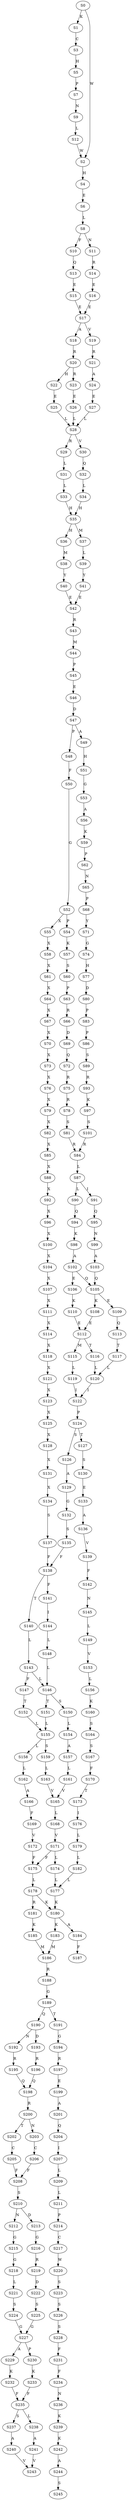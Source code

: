 strict digraph  {
	S0 -> S1 [ label = K ];
	S0 -> S2 [ label = W ];
	S1 -> S3 [ label = C ];
	S2 -> S4 [ label = H ];
	S3 -> S5 [ label = H ];
	S4 -> S6 [ label = E ];
	S5 -> S7 [ label = P ];
	S6 -> S8 [ label = L ];
	S7 -> S9 [ label = N ];
	S8 -> S10 [ label = F ];
	S8 -> S11 [ label = N ];
	S9 -> S12 [ label = L ];
	S10 -> S13 [ label = Q ];
	S11 -> S14 [ label = R ];
	S12 -> S2 [ label = W ];
	S13 -> S15 [ label = E ];
	S14 -> S16 [ label = E ];
	S15 -> S17 [ label = E ];
	S16 -> S17 [ label = E ];
	S17 -> S18 [ label = A ];
	S17 -> S19 [ label = V ];
	S18 -> S20 [ label = R ];
	S19 -> S21 [ label = R ];
	S20 -> S22 [ label = H ];
	S20 -> S23 [ label = R ];
	S21 -> S24 [ label = A ];
	S22 -> S25 [ label = E ];
	S23 -> S26 [ label = E ];
	S24 -> S27 [ label = E ];
	S25 -> S28 [ label = L ];
	S26 -> S28 [ label = L ];
	S27 -> S28 [ label = L ];
	S28 -> S29 [ label = R ];
	S28 -> S30 [ label = V ];
	S29 -> S31 [ label = L ];
	S30 -> S32 [ label = Q ];
	S31 -> S33 [ label = L ];
	S32 -> S34 [ label = L ];
	S33 -> S35 [ label = H ];
	S34 -> S35 [ label = H ];
	S35 -> S36 [ label = H ];
	S35 -> S37 [ label = M ];
	S36 -> S38 [ label = M ];
	S37 -> S39 [ label = L ];
	S38 -> S40 [ label = Y ];
	S39 -> S41 [ label = Y ];
	S40 -> S42 [ label = E ];
	S41 -> S42 [ label = E ];
	S42 -> S43 [ label = R ];
	S43 -> S44 [ label = M ];
	S44 -> S45 [ label = P ];
	S45 -> S46 [ label = E ];
	S46 -> S47 [ label = D ];
	S47 -> S48 [ label = P ];
	S47 -> S49 [ label = A ];
	S48 -> S50 [ label = F ];
	S49 -> S51 [ label = H ];
	S50 -> S52 [ label = G ];
	S51 -> S53 [ label = G ];
	S52 -> S54 [ label = P ];
	S52 -> S55 [ label = X ];
	S53 -> S56 [ label = A ];
	S54 -> S57 [ label = K ];
	S55 -> S58 [ label = X ];
	S56 -> S59 [ label = K ];
	S57 -> S60 [ label = S ];
	S58 -> S61 [ label = X ];
	S59 -> S62 [ label = P ];
	S60 -> S63 [ label = P ];
	S61 -> S64 [ label = X ];
	S62 -> S65 [ label = N ];
	S63 -> S66 [ label = R ];
	S64 -> S67 [ label = X ];
	S65 -> S68 [ label = P ];
	S66 -> S69 [ label = D ];
	S67 -> S70 [ label = X ];
	S68 -> S71 [ label = Y ];
	S69 -> S72 [ label = Q ];
	S70 -> S73 [ label = X ];
	S71 -> S74 [ label = G ];
	S72 -> S75 [ label = R ];
	S73 -> S76 [ label = X ];
	S74 -> S77 [ label = H ];
	S75 -> S78 [ label = R ];
	S76 -> S79 [ label = X ];
	S77 -> S80 [ label = D ];
	S78 -> S81 [ label = S ];
	S79 -> S82 [ label = X ];
	S80 -> S83 [ label = P ];
	S81 -> S84 [ label = R ];
	S82 -> S85 [ label = X ];
	S83 -> S86 [ label = P ];
	S84 -> S87 [ label = L ];
	S85 -> S88 [ label = X ];
	S86 -> S89 [ label = S ];
	S87 -> S90 [ label = L ];
	S87 -> S91 [ label = I ];
	S88 -> S92 [ label = X ];
	S89 -> S93 [ label = R ];
	S90 -> S94 [ label = Q ];
	S91 -> S95 [ label = Q ];
	S92 -> S96 [ label = X ];
	S93 -> S97 [ label = K ];
	S94 -> S98 [ label = K ];
	S95 -> S99 [ label = N ];
	S96 -> S100 [ label = X ];
	S97 -> S101 [ label = S ];
	S98 -> S102 [ label = A ];
	S99 -> S103 [ label = A ];
	S100 -> S104 [ label = X ];
	S101 -> S84 [ label = R ];
	S102 -> S105 [ label = Q ];
	S102 -> S106 [ label = E ];
	S103 -> S105 [ label = Q ];
	S104 -> S107 [ label = X ];
	S105 -> S108 [ label = K ];
	S105 -> S109 [ label = E ];
	S106 -> S110 [ label = K ];
	S107 -> S111 [ label = X ];
	S108 -> S112 [ label = E ];
	S109 -> S113 [ label = Q ];
	S110 -> S112 [ label = E ];
	S111 -> S114 [ label = X ];
	S112 -> S115 [ label = M ];
	S112 -> S116 [ label = T ];
	S113 -> S117 [ label = T ];
	S114 -> S118 [ label = X ];
	S115 -> S119 [ label = L ];
	S116 -> S120 [ label = L ];
	S117 -> S120 [ label = L ];
	S118 -> S121 [ label = X ];
	S119 -> S122 [ label = I ];
	S120 -> S122 [ label = I ];
	S121 -> S123 [ label = X ];
	S122 -> S124 [ label = P ];
	S123 -> S125 [ label = X ];
	S124 -> S126 [ label = S ];
	S124 -> S127 [ label = T ];
	S125 -> S128 [ label = X ];
	S126 -> S129 [ label = A ];
	S127 -> S130 [ label = S ];
	S128 -> S131 [ label = X ];
	S129 -> S132 [ label = G ];
	S130 -> S133 [ label = E ];
	S131 -> S134 [ label = X ];
	S132 -> S135 [ label = S ];
	S133 -> S136 [ label = A ];
	S134 -> S137 [ label = S ];
	S135 -> S138 [ label = F ];
	S136 -> S139 [ label = V ];
	S137 -> S138 [ label = F ];
	S138 -> S140 [ label = T ];
	S138 -> S141 [ label = F ];
	S139 -> S142 [ label = F ];
	S140 -> S143 [ label = L ];
	S141 -> S144 [ label = I ];
	S142 -> S145 [ label = N ];
	S143 -> S146 [ label = L ];
	S143 -> S147 [ label = F ];
	S144 -> S148 [ label = L ];
	S145 -> S149 [ label = L ];
	S146 -> S150 [ label = S ];
	S146 -> S151 [ label = T ];
	S147 -> S152 [ label = T ];
	S148 -> S146 [ label = L ];
	S149 -> S153 [ label = V ];
	S150 -> S154 [ label = L ];
	S151 -> S155 [ label = L ];
	S152 -> S155 [ label = L ];
	S153 -> S156 [ label = L ];
	S154 -> S157 [ label = A ];
	S155 -> S158 [ label = L ];
	S155 -> S159 [ label = S ];
	S156 -> S160 [ label = K ];
	S157 -> S161 [ label = L ];
	S158 -> S162 [ label = L ];
	S159 -> S163 [ label = L ];
	S160 -> S164 [ label = S ];
	S161 -> S165 [ label = V ];
	S162 -> S166 [ label = A ];
	S163 -> S165 [ label = V ];
	S164 -> S167 [ label = S ];
	S165 -> S168 [ label = L ];
	S166 -> S169 [ label = F ];
	S167 -> S170 [ label = F ];
	S168 -> S171 [ label = V ];
	S169 -> S172 [ label = V ];
	S170 -> S173 [ label = T ];
	S171 -> S174 [ label = L ];
	S171 -> S175 [ label = F ];
	S172 -> S175 [ label = F ];
	S173 -> S176 [ label = I ];
	S174 -> S177 [ label = L ];
	S175 -> S178 [ label = L ];
	S176 -> S179 [ label = L ];
	S177 -> S180 [ label = K ];
	S178 -> S180 [ label = K ];
	S178 -> S181 [ label = R ];
	S179 -> S182 [ label = L ];
	S180 -> S183 [ label = K ];
	S180 -> S184 [ label = A ];
	S181 -> S185 [ label = K ];
	S182 -> S177 [ label = L ];
	S183 -> S186 [ label = M ];
	S184 -> S187 [ label = F ];
	S185 -> S186 [ label = M ];
	S186 -> S188 [ label = R ];
	S188 -> S189 [ label = G ];
	S189 -> S190 [ label = Q ];
	S189 -> S191 [ label = T ];
	S190 -> S192 [ label = N ];
	S190 -> S193 [ label = D ];
	S191 -> S194 [ label = G ];
	S192 -> S195 [ label = R ];
	S193 -> S196 [ label = R ];
	S194 -> S197 [ label = R ];
	S195 -> S198 [ label = Q ];
	S196 -> S198 [ label = Q ];
	S197 -> S199 [ label = E ];
	S198 -> S200 [ label = R ];
	S199 -> S201 [ label = A ];
	S200 -> S202 [ label = T ];
	S200 -> S203 [ label = N ];
	S201 -> S204 [ label = Q ];
	S202 -> S205 [ label = C ];
	S203 -> S206 [ label = C ];
	S204 -> S207 [ label = I ];
	S205 -> S208 [ label = F ];
	S206 -> S208 [ label = F ];
	S207 -> S209 [ label = L ];
	S208 -> S210 [ label = S ];
	S209 -> S211 [ label = L ];
	S210 -> S212 [ label = N ];
	S210 -> S213 [ label = D ];
	S211 -> S214 [ label = P ];
	S212 -> S215 [ label = G ];
	S213 -> S216 [ label = G ];
	S214 -> S217 [ label = C ];
	S215 -> S218 [ label = G ];
	S216 -> S219 [ label = R ];
	S217 -> S220 [ label = W ];
	S218 -> S221 [ label = L ];
	S219 -> S222 [ label = D ];
	S220 -> S223 [ label = S ];
	S221 -> S224 [ label = S ];
	S222 -> S225 [ label = S ];
	S223 -> S226 [ label = S ];
	S224 -> S227 [ label = G ];
	S225 -> S227 [ label = G ];
	S226 -> S228 [ label = S ];
	S227 -> S229 [ label = A ];
	S227 -> S230 [ label = P ];
	S228 -> S231 [ label = F ];
	S229 -> S232 [ label = K ];
	S230 -> S233 [ label = K ];
	S231 -> S234 [ label = F ];
	S232 -> S235 [ label = F ];
	S233 -> S235 [ label = F ];
	S234 -> S236 [ label = N ];
	S235 -> S237 [ label = S ];
	S235 -> S238 [ label = L ];
	S236 -> S239 [ label = K ];
	S237 -> S240 [ label = A ];
	S238 -> S241 [ label = A ];
	S239 -> S242 [ label = K ];
	S240 -> S243 [ label = V ];
	S241 -> S243 [ label = V ];
	S242 -> S244 [ label = A ];
	S244 -> S245 [ label = S ];
}
